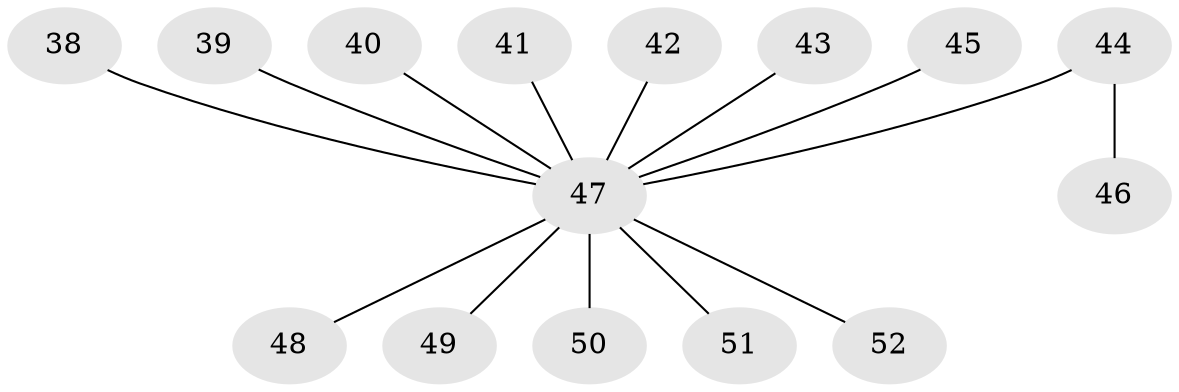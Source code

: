 // original degree distribution, {3: 0.11538461538461539, 9: 0.019230769230769232, 5: 0.057692307692307696, 4: 0.019230769230769232, 1: 0.5, 2: 0.28846153846153844}
// Generated by graph-tools (version 1.1) at 2025/56/03/04/25 21:56:32]
// undirected, 15 vertices, 14 edges
graph export_dot {
graph [start="1"]
  node [color=gray90,style=filled];
  38;
  39;
  40 [super="+26"];
  41;
  42;
  43;
  44;
  45;
  46;
  47 [super="+37"];
  48;
  49;
  50;
  51;
  52;
  38 -- 47;
  39 -- 47;
  40 -- 47;
  41 -- 47;
  42 -- 47;
  43 -- 47;
  44 -- 46;
  44 -- 47;
  45 -- 47;
  47 -- 49;
  47 -- 48;
  47 -- 50;
  47 -- 51;
  47 -- 52;
}
